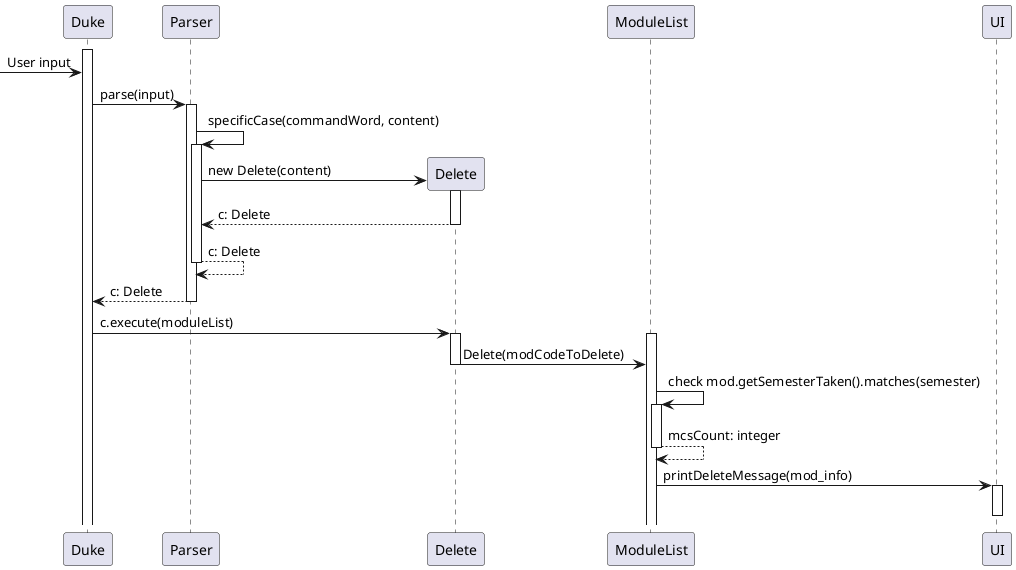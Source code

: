 
'https://plantuml.com/sequence-diagram

@startuml
activate Duke
[-> Duke: User input
Duke -> Parser: parse(input)
activate Parser
Parser -> Parser: specificCase(commandWord, content)
activate Parser
create Delete
Parser -> Delete: new Delete(content)
activate Delete
return c: Delete
return c: Delete
return c: Delete
deactivate Parser
Duke -> Delete: c.execute(moduleList)
activate Delete
activate ModuleList
Delete -> ModuleList: Delete(modCodeToDelete)
deactivate Delete
ModuleList -> ModuleList: check mod.getSemesterTaken().matches(semester)
activate ModuleList
return mcsCount: integer
ModuleList -> UI: printDeleteMessage(mod_info)
activate UI
deactivate UI

@enduml